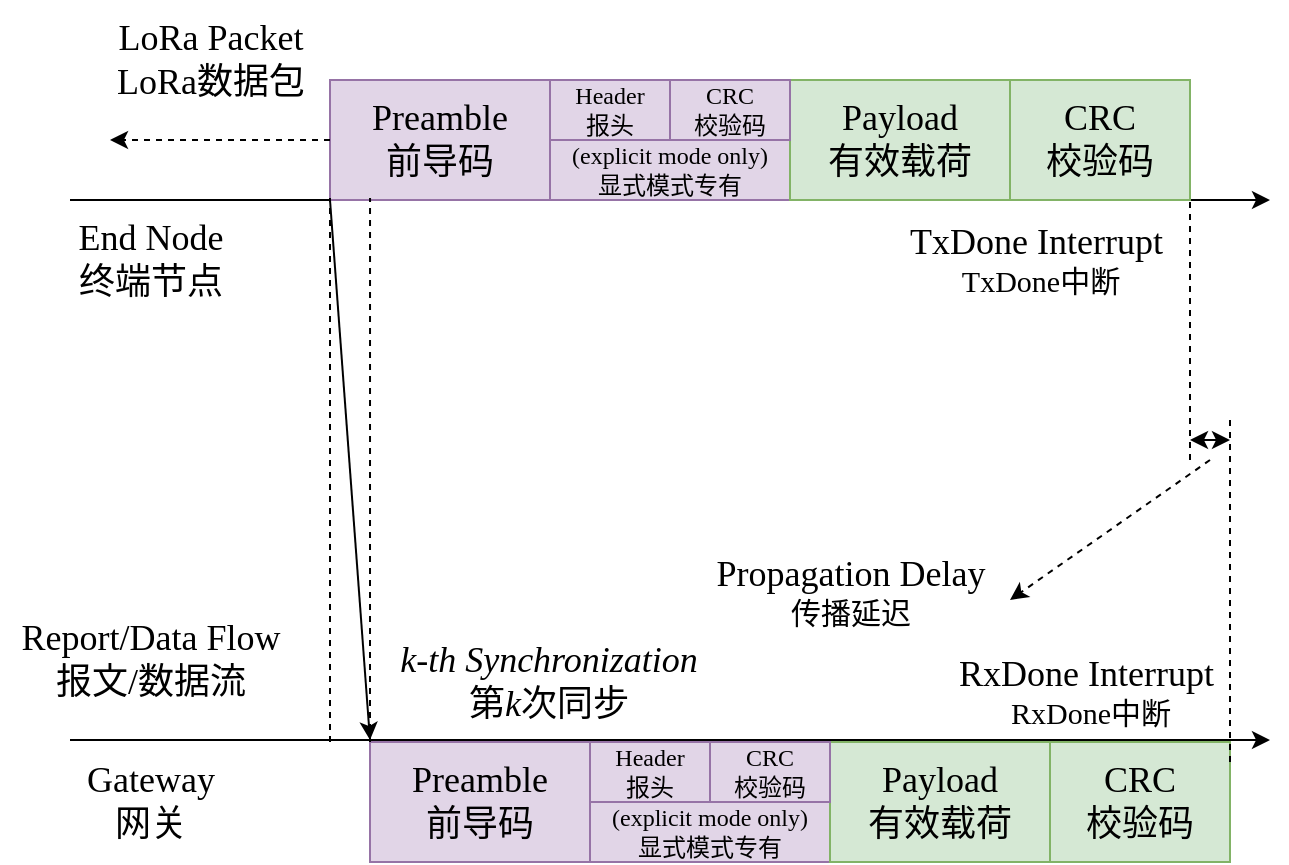 <mxfile version="27.0.6">
  <diagram name="第 1 页" id="2s2vwSZ5SeNWtrlC65HS">
    <mxGraphModel dx="771" dy="545" grid="1" gridSize="10" guides="1" tooltips="1" connect="1" arrows="1" fold="1" page="1" pageScale="1" pageWidth="827" pageHeight="1169" math="0" shadow="0">
      <root>
        <mxCell id="0" />
        <mxCell id="1" parent="0" />
        <mxCell id="1lLCC3v5Xl0IjGMe_asa-1" value="" style="endArrow=classic;html=1;rounded=0;" parent="1" edge="1">
          <mxGeometry width="50" height="50" relative="1" as="geometry">
            <mxPoint x="90" y="120" as="sourcePoint" />
            <mxPoint x="690" y="120" as="targetPoint" />
          </mxGeometry>
        </mxCell>
        <mxCell id="1lLCC3v5Xl0IjGMe_asa-2" value="" style="endArrow=classic;html=1;rounded=0;" parent="1" edge="1">
          <mxGeometry width="50" height="50" relative="1" as="geometry">
            <mxPoint x="90" y="390" as="sourcePoint" />
            <mxPoint x="690" y="390" as="targetPoint" />
          </mxGeometry>
        </mxCell>
        <mxCell id="1lLCC3v5Xl0IjGMe_asa-3" value="&lt;font style=&quot;font-size: 18px;&quot; face=&quot;Times New Roman&quot;&gt;Preamble&lt;/font&gt;&lt;div&gt;&lt;font style=&quot;font-size: 18px;&quot; face=&quot;Times New Roman&quot;&gt;前导码&lt;/font&gt;&lt;/div&gt;" style="rounded=0;whiteSpace=wrap;html=1;fillColor=#e1d5e7;strokeColor=#9673a6;" parent="1" vertex="1">
          <mxGeometry x="220" y="60" width="110" height="60" as="geometry" />
        </mxCell>
        <mxCell id="1lLCC3v5Xl0IjGMe_asa-4" value="&lt;font face=&quot;Times New Roman&quot;&gt;(explicit mode only)&lt;/font&gt;&lt;div&gt;&lt;font face=&quot;Times New Roman&quot;&gt;显式模式专有&lt;/font&gt;&lt;/div&gt;" style="rounded=0;whiteSpace=wrap;html=1;fillColor=#e1d5e7;strokeColor=#9673a6;" parent="1" vertex="1">
          <mxGeometry x="330" y="90" width="120" height="30" as="geometry" />
        </mxCell>
        <mxCell id="1lLCC3v5Xl0IjGMe_asa-5" value="&lt;font style=&quot;font-size: 18px;&quot; face=&quot;Times New Roman&quot;&gt;Payload&lt;/font&gt;&lt;div&gt;&lt;font style=&quot;font-size: 18px;&quot; face=&quot;Times New Roman&quot;&gt;有效载荷&lt;/font&gt;&lt;/div&gt;" style="rounded=0;whiteSpace=wrap;html=1;fillColor=#d5e8d4;strokeColor=#82b366;" parent="1" vertex="1">
          <mxGeometry x="450" y="60" width="110" height="60" as="geometry" />
        </mxCell>
        <mxCell id="1lLCC3v5Xl0IjGMe_asa-6" value="&lt;font style=&quot;font-size: 18px;&quot; face=&quot;Times New Roman&quot;&gt;CRC&lt;/font&gt;&lt;div&gt;&lt;font style=&quot;font-size: 18px;&quot; face=&quot;Times New Roman&quot;&gt;校验码&lt;/font&gt;&lt;/div&gt;" style="rounded=0;whiteSpace=wrap;html=1;fillColor=#d5e8d4;strokeColor=#82b366;" parent="1" vertex="1">
          <mxGeometry x="560" y="60" width="90" height="60" as="geometry" />
        </mxCell>
        <mxCell id="1lLCC3v5Xl0IjGMe_asa-7" value="&lt;font face=&quot;Times New Roman&quot;&gt;Header&lt;/font&gt;&lt;div&gt;&lt;font face=&quot;Times New Roman&quot;&gt;报头&lt;/font&gt;&lt;/div&gt;" style="rounded=0;whiteSpace=wrap;html=1;fillColor=#e1d5e7;strokeColor=#9673a6;" parent="1" vertex="1">
          <mxGeometry x="330" y="60" width="60" height="30" as="geometry" />
        </mxCell>
        <mxCell id="1lLCC3v5Xl0IjGMe_asa-8" value="&lt;font face=&quot;Times New Roman&quot;&gt;CRC&lt;/font&gt;&lt;div&gt;&lt;font face=&quot;Times New Roman&quot;&gt;校验码&lt;/font&gt;&lt;/div&gt;" style="rounded=0;whiteSpace=wrap;html=1;fillColor=#e1d5e7;strokeColor=#9673a6;" parent="1" vertex="1">
          <mxGeometry x="390" y="60" width="60" height="30" as="geometry" />
        </mxCell>
        <mxCell id="1lLCC3v5Xl0IjGMe_asa-10" value="&lt;font style=&quot;font-size: 18px;&quot; face=&quot;Times New Roman&quot;&gt;Preamble&lt;/font&gt;&lt;div&gt;&lt;font style=&quot;font-size: 18px;&quot; face=&quot;Times New Roman&quot;&gt;前导码&lt;/font&gt;&lt;/div&gt;" style="rounded=0;whiteSpace=wrap;html=1;fillColor=#e1d5e7;strokeColor=#9673a6;" parent="1" vertex="1">
          <mxGeometry x="240" y="391" width="110" height="60" as="geometry" />
        </mxCell>
        <mxCell id="1lLCC3v5Xl0IjGMe_asa-11" value="&lt;font face=&quot;Times New Roman&quot;&gt;(explicit mode only)&lt;/font&gt;&lt;div&gt;&lt;font face=&quot;Times New Roman&quot;&gt;显式模式专有&lt;/font&gt;&lt;/div&gt;" style="rounded=0;whiteSpace=wrap;html=1;fillColor=#e1d5e7;strokeColor=#9673a6;" parent="1" vertex="1">
          <mxGeometry x="350" y="421" width="120" height="30" as="geometry" />
        </mxCell>
        <mxCell id="1lLCC3v5Xl0IjGMe_asa-12" value="&lt;font style=&quot;font-size: 18px;&quot; face=&quot;Times New Roman&quot;&gt;Payload&lt;/font&gt;&lt;div&gt;&lt;font style=&quot;font-size: 18px;&quot; face=&quot;Times New Roman&quot;&gt;有效载荷&lt;/font&gt;&lt;/div&gt;" style="rounded=0;whiteSpace=wrap;html=1;fillColor=#d5e8d4;strokeColor=#82b366;" parent="1" vertex="1">
          <mxGeometry x="470" y="391" width="110" height="60" as="geometry" />
        </mxCell>
        <mxCell id="1lLCC3v5Xl0IjGMe_asa-13" value="&lt;font style=&quot;caret-color: rgb(0, 0, 0); color: rgb(0, 0, 0); font-style: normal; font-variant-caps: normal; font-weight: 400; letter-spacing: normal; orphans: auto; text-align: center; text-indent: 0px; text-transform: none; white-space: normal; widows: auto; word-spacing: 0px; -webkit-text-stroke-width: 0px; text-decoration: none; font-size: 18px;&quot; face=&quot;Times New Roman&quot;&gt;CRC&lt;/font&gt;&lt;div style=&quot;caret-color: rgb(0, 0, 0); color: rgb(0, 0, 0); font-family: Helvetica; font-size: 12px; font-style: normal; font-variant-caps: normal; font-weight: 400; letter-spacing: normal; orphans: auto; text-align: center; text-indent: 0px; text-transform: none; white-space: normal; widows: auto; word-spacing: 0px; -webkit-text-stroke-width: 0px; text-decoration: none;&quot;&gt;&lt;font style=&quot;font-size: 18px;&quot; face=&quot;Times New Roman&quot;&gt;校验码&lt;/font&gt;&lt;/div&gt;" style="rounded=0;whiteSpace=wrap;html=1;fillColor=#d5e8d4;strokeColor=#82b366;" parent="1" vertex="1">
          <mxGeometry x="580" y="391" width="90" height="60" as="geometry" />
        </mxCell>
        <mxCell id="1lLCC3v5Xl0IjGMe_asa-14" value="&lt;font style=&quot;caret-color: rgb(0, 0, 0); color: rgb(0, 0, 0); font-style: normal; font-variant-caps: normal; font-weight: 400; letter-spacing: normal; text-align: center; text-indent: 0px; text-transform: none; white-space: normal; word-spacing: 0px; -webkit-text-stroke-width: 0px; text-decoration: none;&quot; face=&quot;Times New Roman&quot;&gt;Header&lt;/font&gt;&lt;div style=&quot;caret-color: rgb(0, 0, 0); color: rgb(0, 0, 0); font-family: Helvetica; font-style: normal; font-variant-caps: normal; font-weight: 400; letter-spacing: normal; text-align: center; text-indent: 0px; text-transform: none; white-space: normal; word-spacing: 0px; -webkit-text-stroke-width: 0px; text-decoration: none;&quot;&gt;&lt;font face=&quot;Times New Roman&quot;&gt;报头&lt;/font&gt;&lt;/div&gt;" style="rounded=0;whiteSpace=wrap;html=1;fillColor=#e1d5e7;strokeColor=#9673a6;" parent="1" vertex="1">
          <mxGeometry x="350" y="391" width="60" height="30" as="geometry" />
        </mxCell>
        <mxCell id="1lLCC3v5Xl0IjGMe_asa-15" value="&lt;font face=&quot;Times New Roman&quot;&gt;CRC&lt;/font&gt;&lt;div&gt;&lt;font face=&quot;Times New Roman&quot;&gt;校验码&lt;/font&gt;&lt;/div&gt;" style="rounded=0;whiteSpace=wrap;html=1;fillColor=#e1d5e7;strokeColor=#9673a6;" parent="1" vertex="1">
          <mxGeometry x="410" y="391" width="60" height="30" as="geometry" />
        </mxCell>
        <mxCell id="1lLCC3v5Xl0IjGMe_asa-16" value="&lt;font style=&quot;font-size: 18px;&quot; face=&quot;Times New Roman&quot;&gt;End Node&lt;/font&gt;&lt;div&gt;&lt;font style=&quot;font-size: 18px;&quot; face=&quot;Times New Roman&quot;&gt;终端节点&lt;/font&gt;&lt;/div&gt;" style="text;html=1;align=center;verticalAlign=middle;resizable=0;points=[];autosize=1;strokeColor=none;fillColor=none;" parent="1" vertex="1">
          <mxGeometry x="80" y="120" width="100" height="60" as="geometry" />
        </mxCell>
        <mxCell id="1lLCC3v5Xl0IjGMe_asa-17" value="&lt;font size=&quot;4&quot; face=&quot;Times New Roman&quot;&gt;Gateway&lt;/font&gt;&lt;div&gt;&lt;font size=&quot;4&quot; face=&quot;Times New Roman&quot;&gt;网关&lt;/font&gt;&lt;/div&gt;" style="text;html=1;align=center;verticalAlign=middle;resizable=0;points=[];autosize=1;strokeColor=none;fillColor=none;" parent="1" vertex="1">
          <mxGeometry x="85" y="391" width="90" height="60" as="geometry" />
        </mxCell>
        <mxCell id="1lLCC3v5Xl0IjGMe_asa-20" value="" style="endArrow=classic;html=1;rounded=0;exitX=0;exitY=0.5;exitDx=0;exitDy=0;dashed=1;" parent="1" source="1lLCC3v5Xl0IjGMe_asa-3" edge="1">
          <mxGeometry width="50" height="50" relative="1" as="geometry">
            <mxPoint x="180" y="100" as="sourcePoint" />
            <mxPoint x="110" y="90" as="targetPoint" />
          </mxGeometry>
        </mxCell>
        <mxCell id="1lLCC3v5Xl0IjGMe_asa-22" value="&lt;font size=&quot;4&quot; face=&quot;Times New Roman&quot;&gt;LoRa Packet&lt;/font&gt;&lt;div&gt;&lt;font size=&quot;4&quot; face=&quot;Times New Roman&quot;&gt;LoRa数据包&lt;/font&gt;&lt;/div&gt;" style="text;html=1;align=center;verticalAlign=middle;resizable=0;points=[];autosize=1;strokeColor=none;fillColor=none;" parent="1" vertex="1">
          <mxGeometry x="100" y="20" width="120" height="60" as="geometry" />
        </mxCell>
        <mxCell id="1lLCC3v5Xl0IjGMe_asa-23" value="&lt;font size=&quot;4&quot; face=&quot;Times New Roman&quot;&gt;Report/Data Flow&lt;/font&gt;&lt;div&gt;&lt;font size=&quot;4&quot; face=&quot;Times New Roman&quot;&gt;报文/数据流&lt;/font&gt;&lt;/div&gt;" style="text;html=1;align=center;verticalAlign=middle;resizable=0;points=[];autosize=1;strokeColor=none;fillColor=none;" parent="1" vertex="1">
          <mxGeometry x="55" y="320" width="150" height="60" as="geometry" />
        </mxCell>
        <mxCell id="1lLCC3v5Xl0IjGMe_asa-24" value="" style="endArrow=none;dashed=1;html=1;rounded=0;entryX=0.182;entryY=0.983;entryDx=0;entryDy=0;entryPerimeter=0;" parent="1" target="1lLCC3v5Xl0IjGMe_asa-3" edge="1">
          <mxGeometry width="50" height="50" relative="1" as="geometry">
            <mxPoint x="240" y="391" as="sourcePoint" />
            <mxPoint x="290" y="341" as="targetPoint" />
          </mxGeometry>
        </mxCell>
        <mxCell id="1lLCC3v5Xl0IjGMe_asa-25" value="" style="endArrow=none;dashed=1;html=1;rounded=0;entryX=0.182;entryY=0.983;entryDx=0;entryDy=0;entryPerimeter=0;" parent="1" edge="1">
          <mxGeometry width="50" height="50" relative="1" as="geometry">
            <mxPoint x="220" y="391" as="sourcePoint" />
            <mxPoint x="220" y="119" as="targetPoint" />
          </mxGeometry>
        </mxCell>
        <mxCell id="1lLCC3v5Xl0IjGMe_asa-26" value="" style="endArrow=classic;html=1;rounded=0;" parent="1" edge="1">
          <mxGeometry width="50" height="50" relative="1" as="geometry">
            <mxPoint x="220" y="120" as="sourcePoint" />
            <mxPoint x="240" y="390" as="targetPoint" />
          </mxGeometry>
        </mxCell>
        <mxCell id="1lLCC3v5Xl0IjGMe_asa-27" value="&lt;font size=&quot;4&quot; face=&quot;Times New Roman&quot;&gt;&lt;i&gt;k-th Synchronization&lt;/i&gt;&lt;/font&gt;&lt;div&gt;&lt;font size=&quot;4&quot; face=&quot;Times New Roman&quot;&gt;第&lt;i&gt;k&lt;/i&gt;次同步&lt;/font&gt;&lt;/div&gt;" style="text;html=1;align=center;verticalAlign=middle;resizable=0;points=[];autosize=1;strokeColor=none;fillColor=none;" parent="1" vertex="1">
          <mxGeometry x="244" y="331" width="170" height="60" as="geometry" />
        </mxCell>
        <mxCell id="1lLCC3v5Xl0IjGMe_asa-28" value="&lt;font size=&quot;4&quot; face=&quot;Times New Roman&quot;&gt;Propagation Delay &lt;/font&gt;&lt;div&gt;&lt;font face=&quot;Times New Roman&quot;&gt;&lt;span style=&quot;font-size: 15.0px;&quot;&gt;传播延迟&lt;/span&gt;&lt;/font&gt;&lt;/div&gt;" style="text;html=1;align=center;verticalAlign=middle;resizable=0;points=[];autosize=1;strokeColor=none;fillColor=none;" parent="1" vertex="1">
          <mxGeometry x="400" y="291" width="160" height="50" as="geometry" />
        </mxCell>
        <mxCell id="1lLCC3v5Xl0IjGMe_asa-30" value="&lt;font size=&quot;4&quot; face=&quot;Times New Roman&quot;&gt;RxDone Interrupt&amp;nbsp;&lt;/font&gt;&lt;div&gt;&lt;font face=&quot;Times New Roman&quot;&gt;&lt;span style=&quot;font-size: 15.0px;&quot;&gt;RxDone中断&lt;/span&gt;&lt;/font&gt;&lt;/div&gt;" style="text;html=1;align=center;verticalAlign=middle;resizable=0;points=[];autosize=1;strokeColor=none;fillColor=none;" parent="1" vertex="1">
          <mxGeometry x="520" y="341" width="160" height="50" as="geometry" />
        </mxCell>
        <mxCell id="1lLCC3v5Xl0IjGMe_asa-31" value="&lt;font size=&quot;4&quot; face=&quot;Times New Roman&quot;&gt;TxDone Interrupt&amp;nbsp;&lt;/font&gt;&lt;div&gt;&lt;font face=&quot;Times New Roman&quot;&gt;&lt;span style=&quot;font-size: 15.0px;&quot;&gt;TxDone中断&lt;/span&gt;&lt;/font&gt;&lt;/div&gt;" style="text;html=1;align=center;verticalAlign=middle;resizable=0;points=[];autosize=1;strokeColor=none;fillColor=none;" parent="1" vertex="1">
          <mxGeometry x="500" y="125" width="150" height="50" as="geometry" />
        </mxCell>
        <mxCell id="1lLCC3v5Xl0IjGMe_asa-34" value="" style="endArrow=none;dashed=1;html=1;rounded=0;" parent="1" edge="1">
          <mxGeometry width="50" height="50" relative="1" as="geometry">
            <mxPoint x="670" y="401" as="sourcePoint" />
            <mxPoint x="670" y="230" as="targetPoint" />
          </mxGeometry>
        </mxCell>
        <mxCell id="1lLCC3v5Xl0IjGMe_asa-35" value="" style="endArrow=none;dashed=1;html=1;rounded=0;" parent="1" edge="1">
          <mxGeometry width="50" height="50" relative="1" as="geometry">
            <mxPoint x="650" y="250" as="sourcePoint" />
            <mxPoint x="650" y="120" as="targetPoint" />
          </mxGeometry>
        </mxCell>
        <mxCell id="1lLCC3v5Xl0IjGMe_asa-36" value="" style="endArrow=classic;startArrow=classic;html=1;rounded=0;" parent="1" edge="1">
          <mxGeometry width="50" height="50" relative="1" as="geometry">
            <mxPoint x="650" y="240" as="sourcePoint" />
            <mxPoint x="670" y="240" as="targetPoint" />
            <Array as="points">
              <mxPoint x="660" y="240" />
            </Array>
          </mxGeometry>
        </mxCell>
        <mxCell id="1lLCC3v5Xl0IjGMe_asa-39" value="" style="endArrow=classic;html=1;rounded=0;dashed=1;" parent="1" edge="1">
          <mxGeometry width="50" height="50" relative="1" as="geometry">
            <mxPoint x="660" y="250" as="sourcePoint" />
            <mxPoint x="560" y="320" as="targetPoint" />
          </mxGeometry>
        </mxCell>
      </root>
    </mxGraphModel>
  </diagram>
</mxfile>

